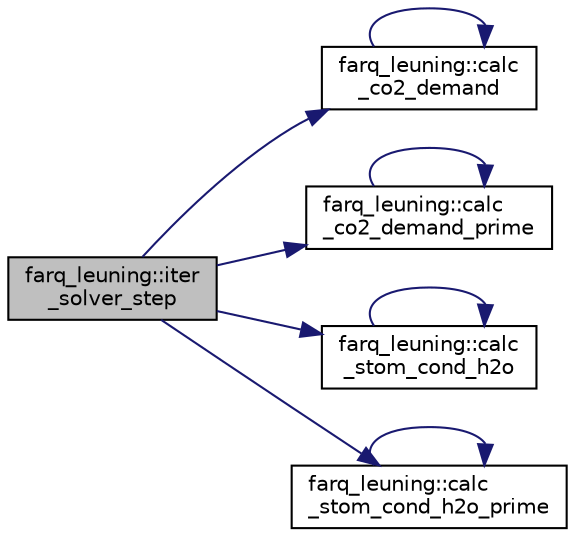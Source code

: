 digraph "farq_leuning::iter_solver_step"
{
 // LATEX_PDF_SIZE
  edge [fontname="Helvetica",fontsize="10",labelfontname="Helvetica",labelfontsize="10"];
  node [fontname="Helvetica",fontsize="10",shape=record];
  rankdir="LR";
  Node1 [label="farq_leuning::iter\l_solver_step",height=0.2,width=0.4,color="black", fillcolor="grey75", style="filled", fontcolor="black",tooltip=" "];
  Node1 -> Node2 [color="midnightblue",fontsize="10",style="solid",fontname="Helvetica"];
  Node2 [label="farq_leuning::calc\l_co2_demand",height=0.2,width=0.4,color="black", fillcolor="white", style="filled",URL="$namespacefarq__leuning.html#a352557ea036ca11f584af33a1f696474",tooltip=" "];
  Node2 -> Node2 [color="midnightblue",fontsize="10",style="solid",fontname="Helvetica"];
  Node1 -> Node3 [color="midnightblue",fontsize="10",style="solid",fontname="Helvetica"];
  Node3 [label="farq_leuning::calc\l_co2_demand_prime",height=0.2,width=0.4,color="black", fillcolor="white", style="filled",URL="$namespacefarq__leuning.html#a3912662328b4cfc338771dd528ff6689",tooltip=" "];
  Node3 -> Node3 [color="midnightblue",fontsize="10",style="solid",fontname="Helvetica"];
  Node1 -> Node4 [color="midnightblue",fontsize="10",style="solid",fontname="Helvetica"];
  Node4 [label="farq_leuning::calc\l_stom_cond_h2o",height=0.2,width=0.4,color="black", fillcolor="white", style="filled",URL="$namespacefarq__leuning.html#a6cd77053366cf0fc61e79404a5b87470",tooltip=" "];
  Node4 -> Node4 [color="midnightblue",fontsize="10",style="solid",fontname="Helvetica"];
  Node1 -> Node5 [color="midnightblue",fontsize="10",style="solid",fontname="Helvetica"];
  Node5 [label="farq_leuning::calc\l_stom_cond_h2o_prime",height=0.2,width=0.4,color="black", fillcolor="white", style="filled",URL="$namespacefarq__leuning.html#a055f789b8be750739cb8a2c0a8e2b299",tooltip=" "];
  Node5 -> Node5 [color="midnightblue",fontsize="10",style="solid",fontname="Helvetica"];
}
